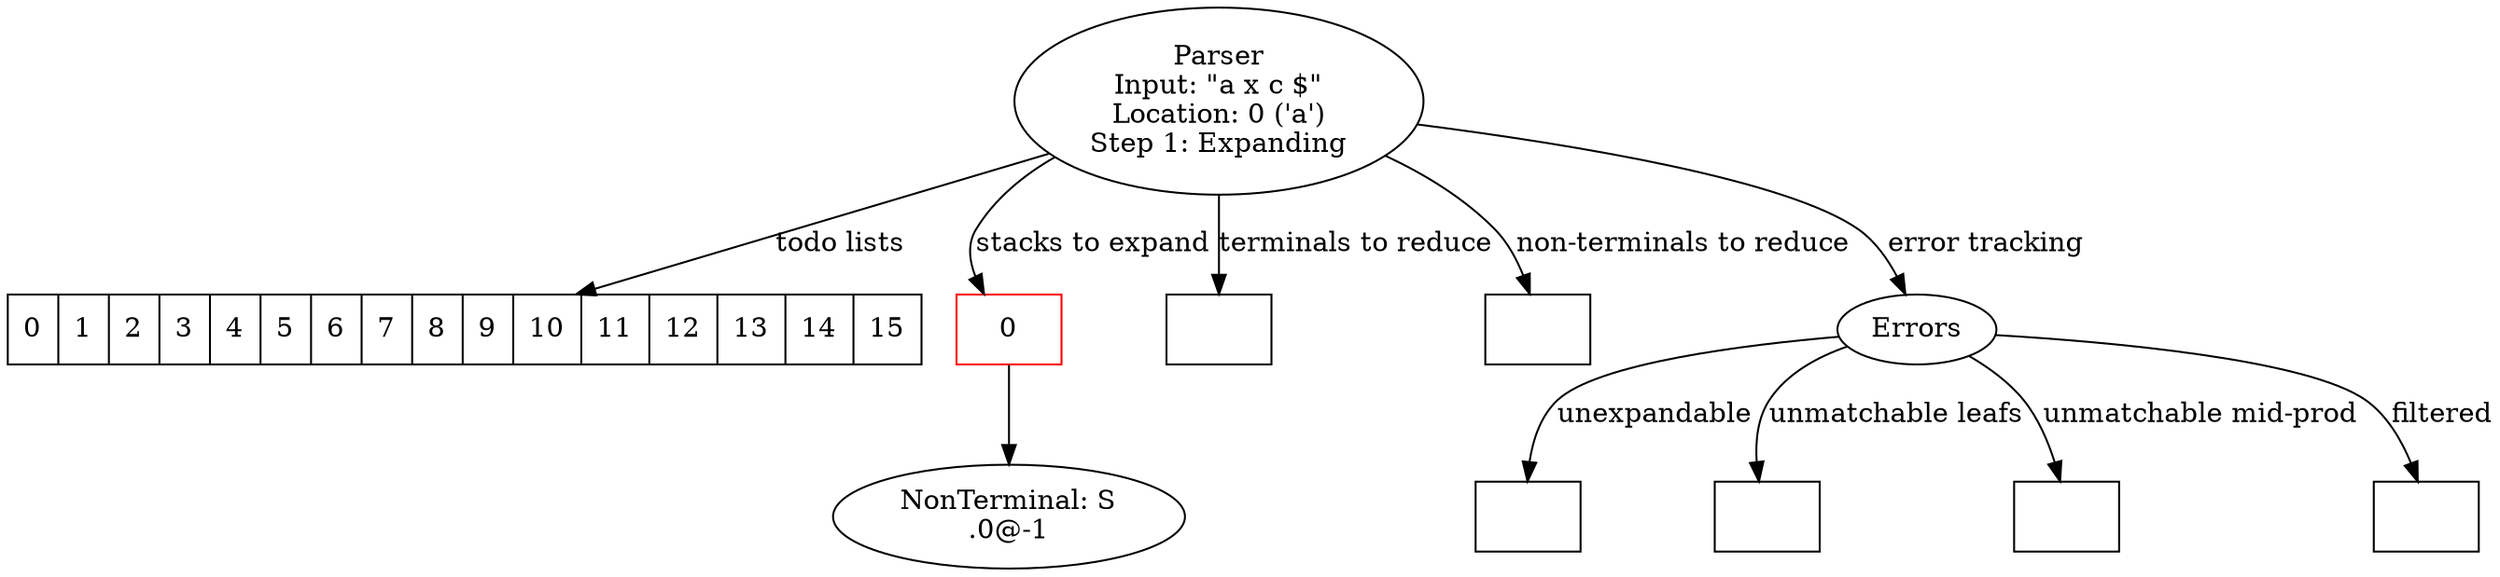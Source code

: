 digraph Parser {
"Parser"["label"="Parser\nInput: \"a x c $\"\nLocation: 0 ('a')\nStep 1: Expanding"];
"todoLists"["label"="<0> 0 | <1> 1 | <2> 2 | <3> 3 | <4> 4 | <5> 5 | <6> 6 | <7> 7 | <8> 8 | <9> 9 | <10> 10 | <11> 11 | <12> 12 | <13> 13 | <14> 14 | <15> 15", "shape"="record"];
"Parser" -> "todoLists"["label"="todo lists"];
"-1"["label"="NonTerminal: S\n.0@-1"];
"stacksToExpand":"0" -> "-1";
"stacksToExpand"["label"="<0> 0", "shape"="record", "color"="red"];
"Parser" -> "stacksToExpand"["label"="stacks to expand"];
"terminalsToReduce"["label"="", "shape"="record"];
"Parser" -> "terminalsToReduce"["label"="terminals to reduce"];
"nonTerminalsToReduce"["label"="", "shape"="record"];
"Parser" -> "nonTerminalsToReduce"["label"="non-terminals to reduce"];
"unexpandableNodes"["label"="", "shape"="record"];
"unmatchableLeafNodes"["label"="", "shape"="record"];
"unmatchableMidProductionNodes"["shape"="record", "label"=""];
"filteredNodes"["label"="", "shape"="record"];
"error"["label"="Errors"];
"Parser" -> "error"["label"="error tracking"];
"error" -> "unexpandableNodes"["label"="unexpandable"];
"error" -> "unmatchableLeafNodes"["label"="unmatchable leafs"];
"error" -> "unmatchableMidProductionNodes"["label"="unmatchable mid-prod"];
"error" -> "filteredNodes"["label"="filtered"];
}
